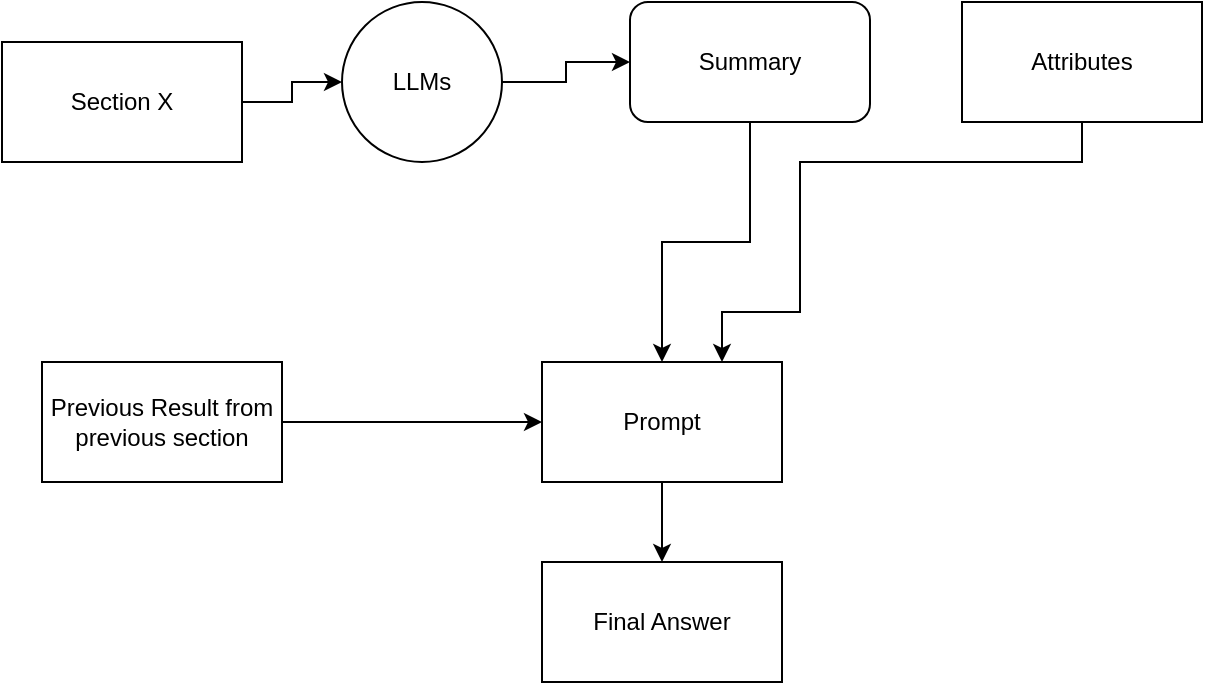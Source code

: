 <mxfile version="22.1.21" type="github">
  <diagram name="Trang-1" id="UrGIFxLRBhrkzGX-1ycr">
    <mxGraphModel dx="1364" dy="803" grid="1" gridSize="10" guides="1" tooltips="1" connect="1" arrows="1" fold="1" page="1" pageScale="1" pageWidth="827" pageHeight="1169" math="0" shadow="0">
      <root>
        <mxCell id="0" />
        <mxCell id="1" parent="0" />
        <mxCell id="PLU16x45Wvkr3cI6VrNJ-7" style="edgeStyle=orthogonalEdgeStyle;rounded=0;orthogonalLoop=1;jettySize=auto;html=1;entryX=0;entryY=0.5;entryDx=0;entryDy=0;" edge="1" parent="1" source="PLU16x45Wvkr3cI6VrNJ-8" target="PLU16x45Wvkr3cI6VrNJ-5">
          <mxGeometry relative="1" as="geometry" />
        </mxCell>
        <mxCell id="PLU16x45Wvkr3cI6VrNJ-1" value="Section X" style="rounded=0;whiteSpace=wrap;html=1;" vertex="1" parent="1">
          <mxGeometry x="100" y="180" width="120" height="60" as="geometry" />
        </mxCell>
        <mxCell id="PLU16x45Wvkr3cI6VrNJ-20" style="edgeStyle=orthogonalEdgeStyle;rounded=0;orthogonalLoop=1;jettySize=auto;html=1;entryX=0;entryY=0.5;entryDx=0;entryDy=0;" edge="1" parent="1" source="PLU16x45Wvkr3cI6VrNJ-3" target="PLU16x45Wvkr3cI6VrNJ-4">
          <mxGeometry relative="1" as="geometry" />
        </mxCell>
        <mxCell id="PLU16x45Wvkr3cI6VrNJ-3" value="Previous Result from previous section" style="rounded=0;whiteSpace=wrap;html=1;" vertex="1" parent="1">
          <mxGeometry x="120" y="340" width="120" height="60" as="geometry" />
        </mxCell>
        <mxCell id="PLU16x45Wvkr3cI6VrNJ-19" style="edgeStyle=orthogonalEdgeStyle;rounded=0;orthogonalLoop=1;jettySize=auto;html=1;entryX=0.5;entryY=0;entryDx=0;entryDy=0;" edge="1" parent="1" source="PLU16x45Wvkr3cI6VrNJ-4" target="PLU16x45Wvkr3cI6VrNJ-18">
          <mxGeometry relative="1" as="geometry" />
        </mxCell>
        <mxCell id="PLU16x45Wvkr3cI6VrNJ-4" value="Prompt" style="rounded=0;whiteSpace=wrap;html=1;" vertex="1" parent="1">
          <mxGeometry x="370" y="340" width="120" height="60" as="geometry" />
        </mxCell>
        <mxCell id="PLU16x45Wvkr3cI6VrNJ-6" value="" style="edgeStyle=orthogonalEdgeStyle;rounded=0;orthogonalLoop=1;jettySize=auto;html=1;" edge="1" parent="1" source="PLU16x45Wvkr3cI6VrNJ-5" target="PLU16x45Wvkr3cI6VrNJ-4">
          <mxGeometry relative="1" as="geometry" />
        </mxCell>
        <mxCell id="PLU16x45Wvkr3cI6VrNJ-5" value="Summary" style="rounded=1;whiteSpace=wrap;html=1;" vertex="1" parent="1">
          <mxGeometry x="414" y="160" width="120" height="60" as="geometry" />
        </mxCell>
        <mxCell id="PLU16x45Wvkr3cI6VrNJ-9" value="" style="edgeStyle=orthogonalEdgeStyle;rounded=0;orthogonalLoop=1;jettySize=auto;html=1;entryX=0;entryY=0.5;entryDx=0;entryDy=0;" edge="1" parent="1" source="PLU16x45Wvkr3cI6VrNJ-1" target="PLU16x45Wvkr3cI6VrNJ-8">
          <mxGeometry relative="1" as="geometry">
            <mxPoint x="220" y="210" as="sourcePoint" />
            <mxPoint x="414" y="190" as="targetPoint" />
          </mxGeometry>
        </mxCell>
        <mxCell id="PLU16x45Wvkr3cI6VrNJ-8" value="LLMs" style="ellipse;whiteSpace=wrap;html=1;aspect=fixed;" vertex="1" parent="1">
          <mxGeometry x="270" y="160" width="80" height="80" as="geometry" />
        </mxCell>
        <mxCell id="PLU16x45Wvkr3cI6VrNJ-13" value="Attributes" style="rounded=0;whiteSpace=wrap;html=1;" vertex="1" parent="1">
          <mxGeometry x="580" y="160" width="120" height="60" as="geometry" />
        </mxCell>
        <mxCell id="PLU16x45Wvkr3cI6VrNJ-17" style="edgeStyle=orthogonalEdgeStyle;rounded=0;orthogonalLoop=1;jettySize=auto;html=1;entryX=0.75;entryY=0;entryDx=0;entryDy=0;" edge="1" parent="1" source="PLU16x45Wvkr3cI6VrNJ-13" target="PLU16x45Wvkr3cI6VrNJ-4">
          <mxGeometry relative="1" as="geometry">
            <mxPoint x="490" y="315" as="targetPoint" />
            <Array as="points">
              <mxPoint x="640" y="240" />
              <mxPoint x="499" y="240" />
              <mxPoint x="499" y="315" />
              <mxPoint x="460" y="315" />
            </Array>
          </mxGeometry>
        </mxCell>
        <mxCell id="PLU16x45Wvkr3cI6VrNJ-18" value="Final Answer" style="rounded=0;whiteSpace=wrap;html=1;" vertex="1" parent="1">
          <mxGeometry x="370" y="440" width="120" height="60" as="geometry" />
        </mxCell>
      </root>
    </mxGraphModel>
  </diagram>
</mxfile>

